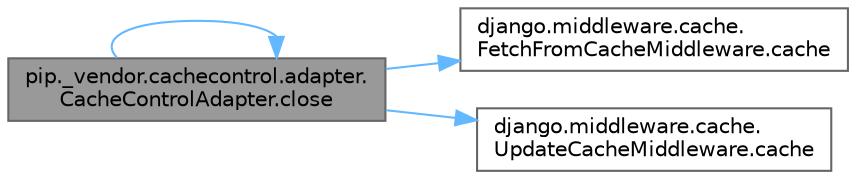 digraph "pip._vendor.cachecontrol.adapter.CacheControlAdapter.close"
{
 // LATEX_PDF_SIZE
  bgcolor="transparent";
  edge [fontname=Helvetica,fontsize=10,labelfontname=Helvetica,labelfontsize=10];
  node [fontname=Helvetica,fontsize=10,shape=box,height=0.2,width=0.4];
  rankdir="LR";
  Node1 [id="Node000001",label="pip._vendor.cachecontrol.adapter.\lCacheControlAdapter.close",height=0.2,width=0.4,color="gray40", fillcolor="grey60", style="filled", fontcolor="black",tooltip=" "];
  Node1 -> Node2 [id="edge1_Node000001_Node000002",color="steelblue1",style="solid",tooltip=" "];
  Node2 [id="Node000002",label="django.middleware.cache.\lFetchFromCacheMiddleware.cache",height=0.2,width=0.4,color="grey40", fillcolor="white", style="filled",URL="$classdjango_1_1middleware_1_1cache_1_1_fetch_from_cache_middleware.html#a4e853e10eda127ebe6043b762d2b9be9",tooltip=" "];
  Node1 -> Node3 [id="edge2_Node000001_Node000003",color="steelblue1",style="solid",tooltip=" "];
  Node3 [id="Node000003",label="django.middleware.cache.\lUpdateCacheMiddleware.cache",height=0.2,width=0.4,color="grey40", fillcolor="white", style="filled",URL="$classdjango_1_1middleware_1_1cache_1_1_update_cache_middleware.html#a1eafc2cff508cd77e076c75a99f41d0b",tooltip=" "];
  Node1 -> Node1 [id="edge3_Node000001_Node000001",color="steelblue1",style="solid",tooltip=" "];
}
